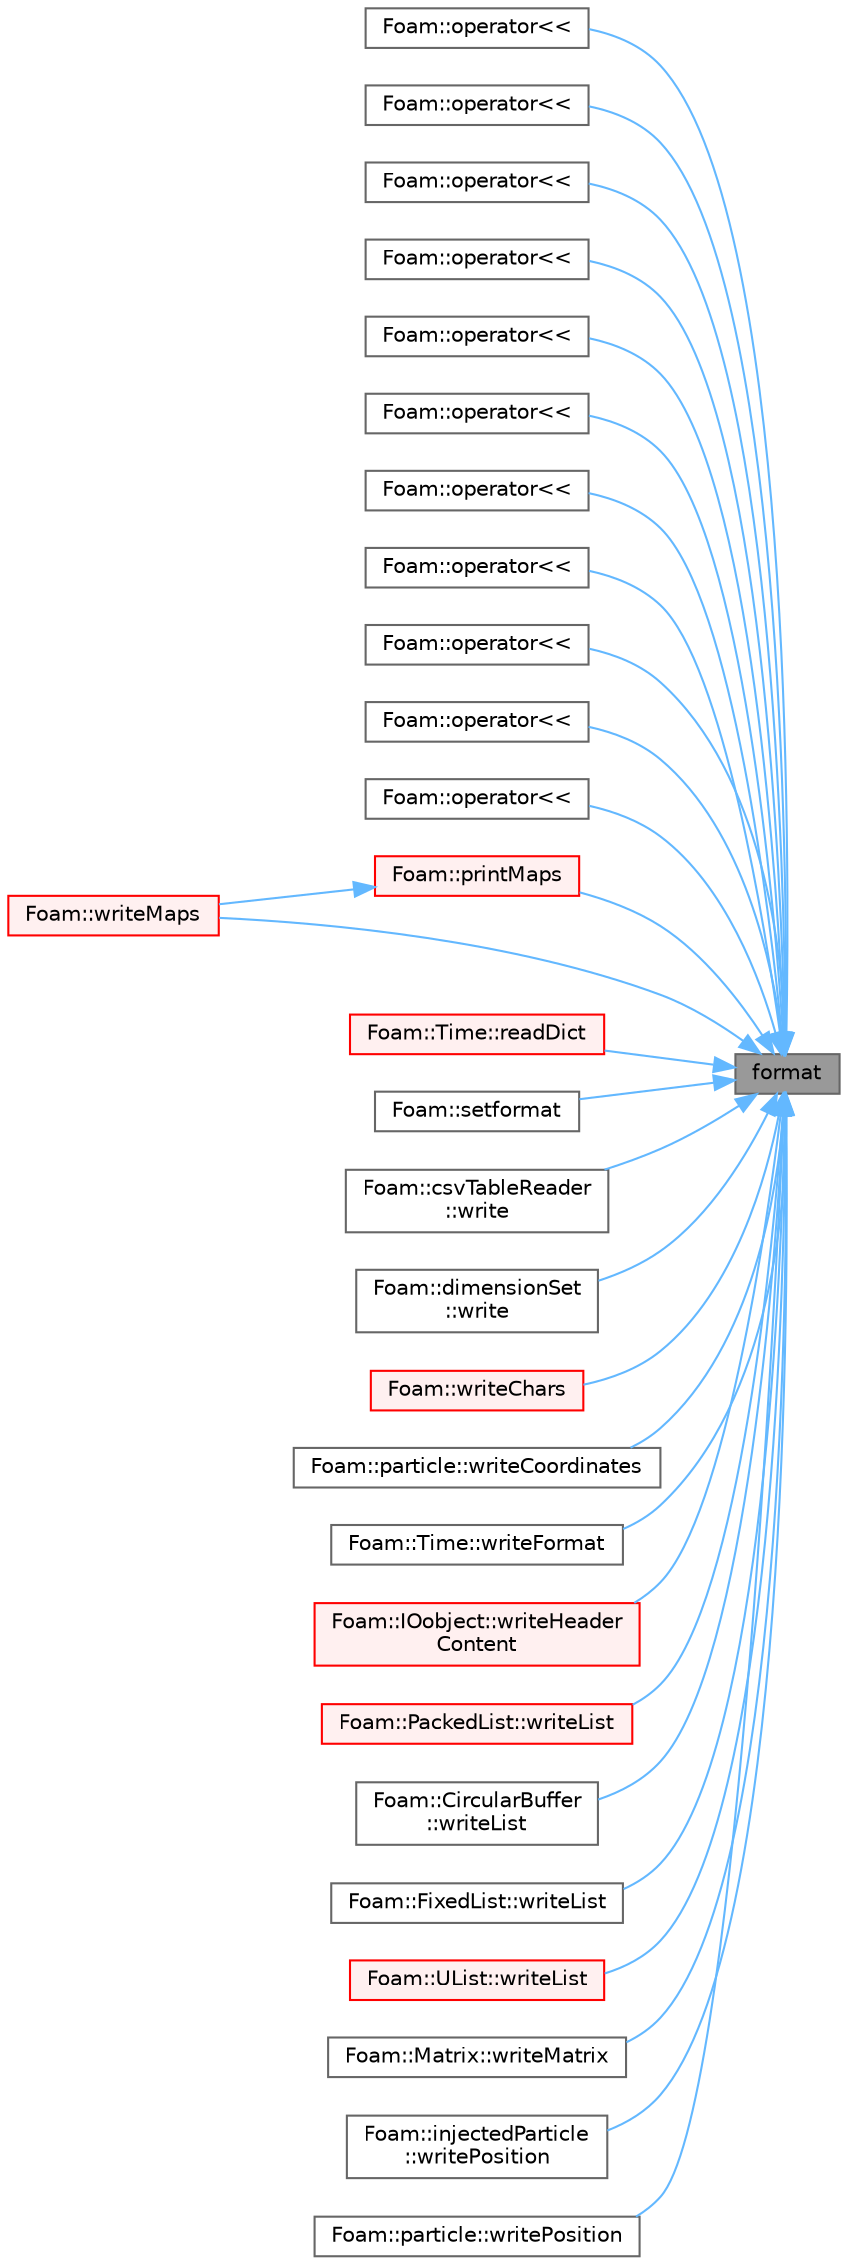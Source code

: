 digraph "format"
{
 // LATEX_PDF_SIZE
  bgcolor="transparent";
  edge [fontname=Helvetica,fontsize=10,labelfontname=Helvetica,labelfontsize=10];
  node [fontname=Helvetica,fontsize=10,shape=box,height=0.2,width=0.4];
  rankdir="RL";
  Node1 [id="Node000001",label="format",height=0.2,width=0.4,color="gray40", fillcolor="grey60", style="filled", fontcolor="black",tooltip=" "];
  Node1 -> Node2 [id="edge1_Node000001_Node000002",dir="back",color="steelblue1",style="solid",tooltip=" "];
  Node2 [id="Node000002",label="Foam::operator\<\<",height=0.2,width=0.4,color="grey40", fillcolor="white", style="filled",URL="$namespaceFoam.html#a8648aef34e23f65341048f1b6b515aad",tooltip=" "];
  Node1 -> Node3 [id="edge2_Node000001_Node000003",dir="back",color="steelblue1",style="solid",tooltip=" "];
  Node3 [id="Node000003",label="Foam::operator\<\<",height=0.2,width=0.4,color="grey40", fillcolor="white", style="filled",URL="$namespaceFoam.html#a26b2a2a2e38bf739a951314e39138c82",tooltip=" "];
  Node1 -> Node4 [id="edge3_Node000001_Node000004",dir="back",color="steelblue1",style="solid",tooltip=" "];
  Node4 [id="Node000004",label="Foam::operator\<\<",height=0.2,width=0.4,color="grey40", fillcolor="white", style="filled",URL="$namespaceFoam.html#abd26a966ba3c1db211ef1b057e083908",tooltip=" "];
  Node1 -> Node5 [id="edge4_Node000001_Node000005",dir="back",color="steelblue1",style="solid",tooltip=" "];
  Node5 [id="Node000005",label="Foam::operator\<\<",height=0.2,width=0.4,color="grey40", fillcolor="white", style="filled",URL="$namespaceFoam.html#a169e75e90db47b4016a912d3092f5228",tooltip=" "];
  Node1 -> Node6 [id="edge5_Node000001_Node000006",dir="back",color="steelblue1",style="solid",tooltip=" "];
  Node6 [id="Node000006",label="Foam::operator\<\<",height=0.2,width=0.4,color="grey40", fillcolor="white", style="filled",URL="$namespaceFoam.html#a098cb4f841e337014fa9931b252070be",tooltip=" "];
  Node1 -> Node7 [id="edge6_Node000001_Node000007",dir="back",color="steelblue1",style="solid",tooltip=" "];
  Node7 [id="Node000007",label="Foam::operator\<\<",height=0.2,width=0.4,color="grey40", fillcolor="white", style="filled",URL="$namespaceFoam.html#a0df35d5d679bc115d8afee3f8b04ff9e",tooltip=" "];
  Node1 -> Node8 [id="edge7_Node000001_Node000008",dir="back",color="steelblue1",style="solid",tooltip=" "];
  Node8 [id="Node000008",label="Foam::operator\<\<",height=0.2,width=0.4,color="grey40", fillcolor="white", style="filled",URL="$namespaceFoam.html#ade9ba0514969f942888722850cd32f3c",tooltip=" "];
  Node1 -> Node9 [id="edge8_Node000001_Node000009",dir="back",color="steelblue1",style="solid",tooltip=" "];
  Node9 [id="Node000009",label="Foam::operator\<\<",height=0.2,width=0.4,color="grey40", fillcolor="white", style="filled",URL="$namespaceFoam.html#a9cdaa266d5897135b23eb5d229811998",tooltip=" "];
  Node1 -> Node10 [id="edge9_Node000001_Node000010",dir="back",color="steelblue1",style="solid",tooltip=" "];
  Node10 [id="Node000010",label="Foam::operator\<\<",height=0.2,width=0.4,color="grey40", fillcolor="white", style="filled",URL="$namespaceFoam.html#a70a67c9daac7658b38920f7b613944b0",tooltip=" "];
  Node1 -> Node11 [id="edge10_Node000001_Node000011",dir="back",color="steelblue1",style="solid",tooltip=" "];
  Node11 [id="Node000011",label="Foam::operator\<\<",height=0.2,width=0.4,color="grey40", fillcolor="white", style="filled",URL="$namespaceFoam.html#a3db33a543ad6169bd6ad37ab1fb3cbe0",tooltip=" "];
  Node1 -> Node12 [id="edge11_Node000001_Node000012",dir="back",color="steelblue1",style="solid",tooltip=" "];
  Node12 [id="Node000012",label="Foam::operator\<\<",height=0.2,width=0.4,color="grey40", fillcolor="white", style="filled",URL="$namespaceFoam.html#a8e21e4545d39adcd2ee0b991329bf79c",tooltip=" "];
  Node1 -> Node13 [id="edge12_Node000001_Node000013",dir="back",color="steelblue1",style="solid",tooltip=" "];
  Node13 [id="Node000013",label="Foam::printMaps",height=0.2,width=0.4,color="red", fillcolor="#FFF0F0", style="filled",URL="$namespaceFoam.html#a444e72170385613b365bf6ef6b3f5eda",tooltip=" "];
  Node13 -> Node15 [id="edge13_Node000013_Node000015",dir="back",color="steelblue1",style="solid",tooltip=" "];
  Node15 [id="Node000015",label="Foam::writeMaps",height=0.2,width=0.4,color="red", fillcolor="#FFF0F0", style="filled",URL="$namespaceFoam.html#a83a4fabdb7dd3d1054dbf39f0d7cdf6d",tooltip=" "];
  Node1 -> Node18 [id="edge14_Node000001_Node000018",dir="back",color="steelblue1",style="solid",tooltip=" "];
  Node18 [id="Node000018",label="Foam::Time::readDict",height=0.2,width=0.4,color="red", fillcolor="#FFF0F0", style="filled",URL="$classFoam_1_1Time.html#a09f8bbb748b599cf713fa2e07ec7e0b4",tooltip=" "];
  Node1 -> Node21 [id="edge15_Node000001_Node000021",dir="back",color="steelblue1",style="solid",tooltip=" "];
  Node21 [id="Node000021",label="Foam::setformat",height=0.2,width=0.4,color="grey40", fillcolor="white", style="filled",URL="$namespaceFoam.html#ae95d2412558fcd35ad922d3aa498f401",tooltip=" "];
  Node1 -> Node22 [id="edge16_Node000001_Node000022",dir="back",color="steelblue1",style="solid",tooltip=" "];
  Node22 [id="Node000022",label="Foam::csvTableReader\l::write",height=0.2,width=0.4,color="grey40", fillcolor="white", style="filled",URL="$classFoam_1_1csvTableReader.html#a78cec3e4ecac4a89a3ad8d38f2ad21f5",tooltip=" "];
  Node1 -> Node23 [id="edge17_Node000001_Node000023",dir="back",color="steelblue1",style="solid",tooltip=" "];
  Node23 [id="Node000023",label="Foam::dimensionSet\l::write",height=0.2,width=0.4,color="grey40", fillcolor="white", style="filled",URL="$classFoam_1_1dimensionSet.html#a13c844dfdd0b44495fc640ffdba2f11b",tooltip=" "];
  Node1 -> Node24 [id="edge18_Node000001_Node000024",dir="back",color="steelblue1",style="solid",tooltip=" "];
  Node24 [id="Node000024",label="Foam::writeChars",height=0.2,width=0.4,color="red", fillcolor="#FFF0F0", style="filled",URL="$namespaceFoam.html#afe8e1b5bcfb989ed9a7a5a8f496eaa7c",tooltip=" "];
  Node1 -> Node27 [id="edge19_Node000001_Node000027",dir="back",color="steelblue1",style="solid",tooltip=" "];
  Node27 [id="Node000027",label="Foam::particle::writeCoordinates",height=0.2,width=0.4,color="grey40", fillcolor="white", style="filled",URL="$classFoam_1_1particle.html#afa77063c3d541e71a24ce026f8e5ef71",tooltip=" "];
  Node1 -> Node28 [id="edge20_Node000001_Node000028",dir="back",color="steelblue1",style="solid",tooltip=" "];
  Node28 [id="Node000028",label="Foam::Time::writeFormat",height=0.2,width=0.4,color="grey40", fillcolor="white", style="filled",URL="$classFoam_1_1Time.html#a03f71b1cfeba0797a2f644878d2bb91d",tooltip=" "];
  Node1 -> Node29 [id="edge21_Node000001_Node000029",dir="back",color="steelblue1",style="solid",tooltip=" "];
  Node29 [id="Node000029",label="Foam::IOobject::writeHeader\lContent",height=0.2,width=0.4,color="red", fillcolor="#FFF0F0", style="filled",URL="$classFoam_1_1IOobject.html#a8cbc6c83601f336aba316bde35468571",tooltip=" "];
  Node1 -> Node32 [id="edge22_Node000001_Node000032",dir="back",color="steelblue1",style="solid",tooltip=" "];
  Node32 [id="Node000032",label="Foam::PackedList::writeList",height=0.2,width=0.4,color="red", fillcolor="#FFF0F0", style="filled",URL="$classFoam_1_1PackedList.html#ac686cbbb2ec5a18ad1d9d6a57da02015",tooltip=" "];
  Node1 -> Node34 [id="edge23_Node000001_Node000034",dir="back",color="steelblue1",style="solid",tooltip=" "];
  Node34 [id="Node000034",label="Foam::CircularBuffer\l::writeList",height=0.2,width=0.4,color="grey40", fillcolor="white", style="filled",URL="$classFoam_1_1CircularBuffer.html#ac686cbbb2ec5a18ad1d9d6a57da02015",tooltip=" "];
  Node1 -> Node35 [id="edge24_Node000001_Node000035",dir="back",color="steelblue1",style="solid",tooltip=" "];
  Node35 [id="Node000035",label="Foam::FixedList::writeList",height=0.2,width=0.4,color="grey40", fillcolor="white", style="filled",URL="$classFoam_1_1FixedList.html#ac686cbbb2ec5a18ad1d9d6a57da02015",tooltip=" "];
  Node1 -> Node36 [id="edge25_Node000001_Node000036",dir="back",color="steelblue1",style="solid",tooltip=" "];
  Node36 [id="Node000036",label="Foam::UList::writeList",height=0.2,width=0.4,color="red", fillcolor="#FFF0F0", style="filled",URL="$classFoam_1_1UList.html#ac686cbbb2ec5a18ad1d9d6a57da02015",tooltip=" "];
  Node1 -> Node15 [id="edge26_Node000001_Node000015",dir="back",color="steelblue1",style="solid",tooltip=" "];
  Node1 -> Node47 [id="edge27_Node000001_Node000047",dir="back",color="steelblue1",style="solid",tooltip=" "];
  Node47 [id="Node000047",label="Foam::Matrix::writeMatrix",height=0.2,width=0.4,color="grey40", fillcolor="white", style="filled",URL="$classFoam_1_1Matrix.html#a477458bc79d12df7b76f584028b08673",tooltip=" "];
  Node1 -> Node48 [id="edge28_Node000001_Node000048",dir="back",color="steelblue1",style="solid",tooltip=" "];
  Node48 [id="Node000048",label="Foam::injectedParticle\l::writePosition",height=0.2,width=0.4,color="grey40", fillcolor="white", style="filled",URL="$classFoam_1_1injectedParticle.html#aa3bae679e042d7e6516b7e01a1a9662f",tooltip=" "];
  Node1 -> Node49 [id="edge29_Node000001_Node000049",dir="back",color="steelblue1",style="solid",tooltip=" "];
  Node49 [id="Node000049",label="Foam::particle::writePosition",height=0.2,width=0.4,color="grey40", fillcolor="white", style="filled",URL="$classFoam_1_1particle.html#adc51b116353a07ddedbbb04c46c82eba",tooltip=" "];
}
